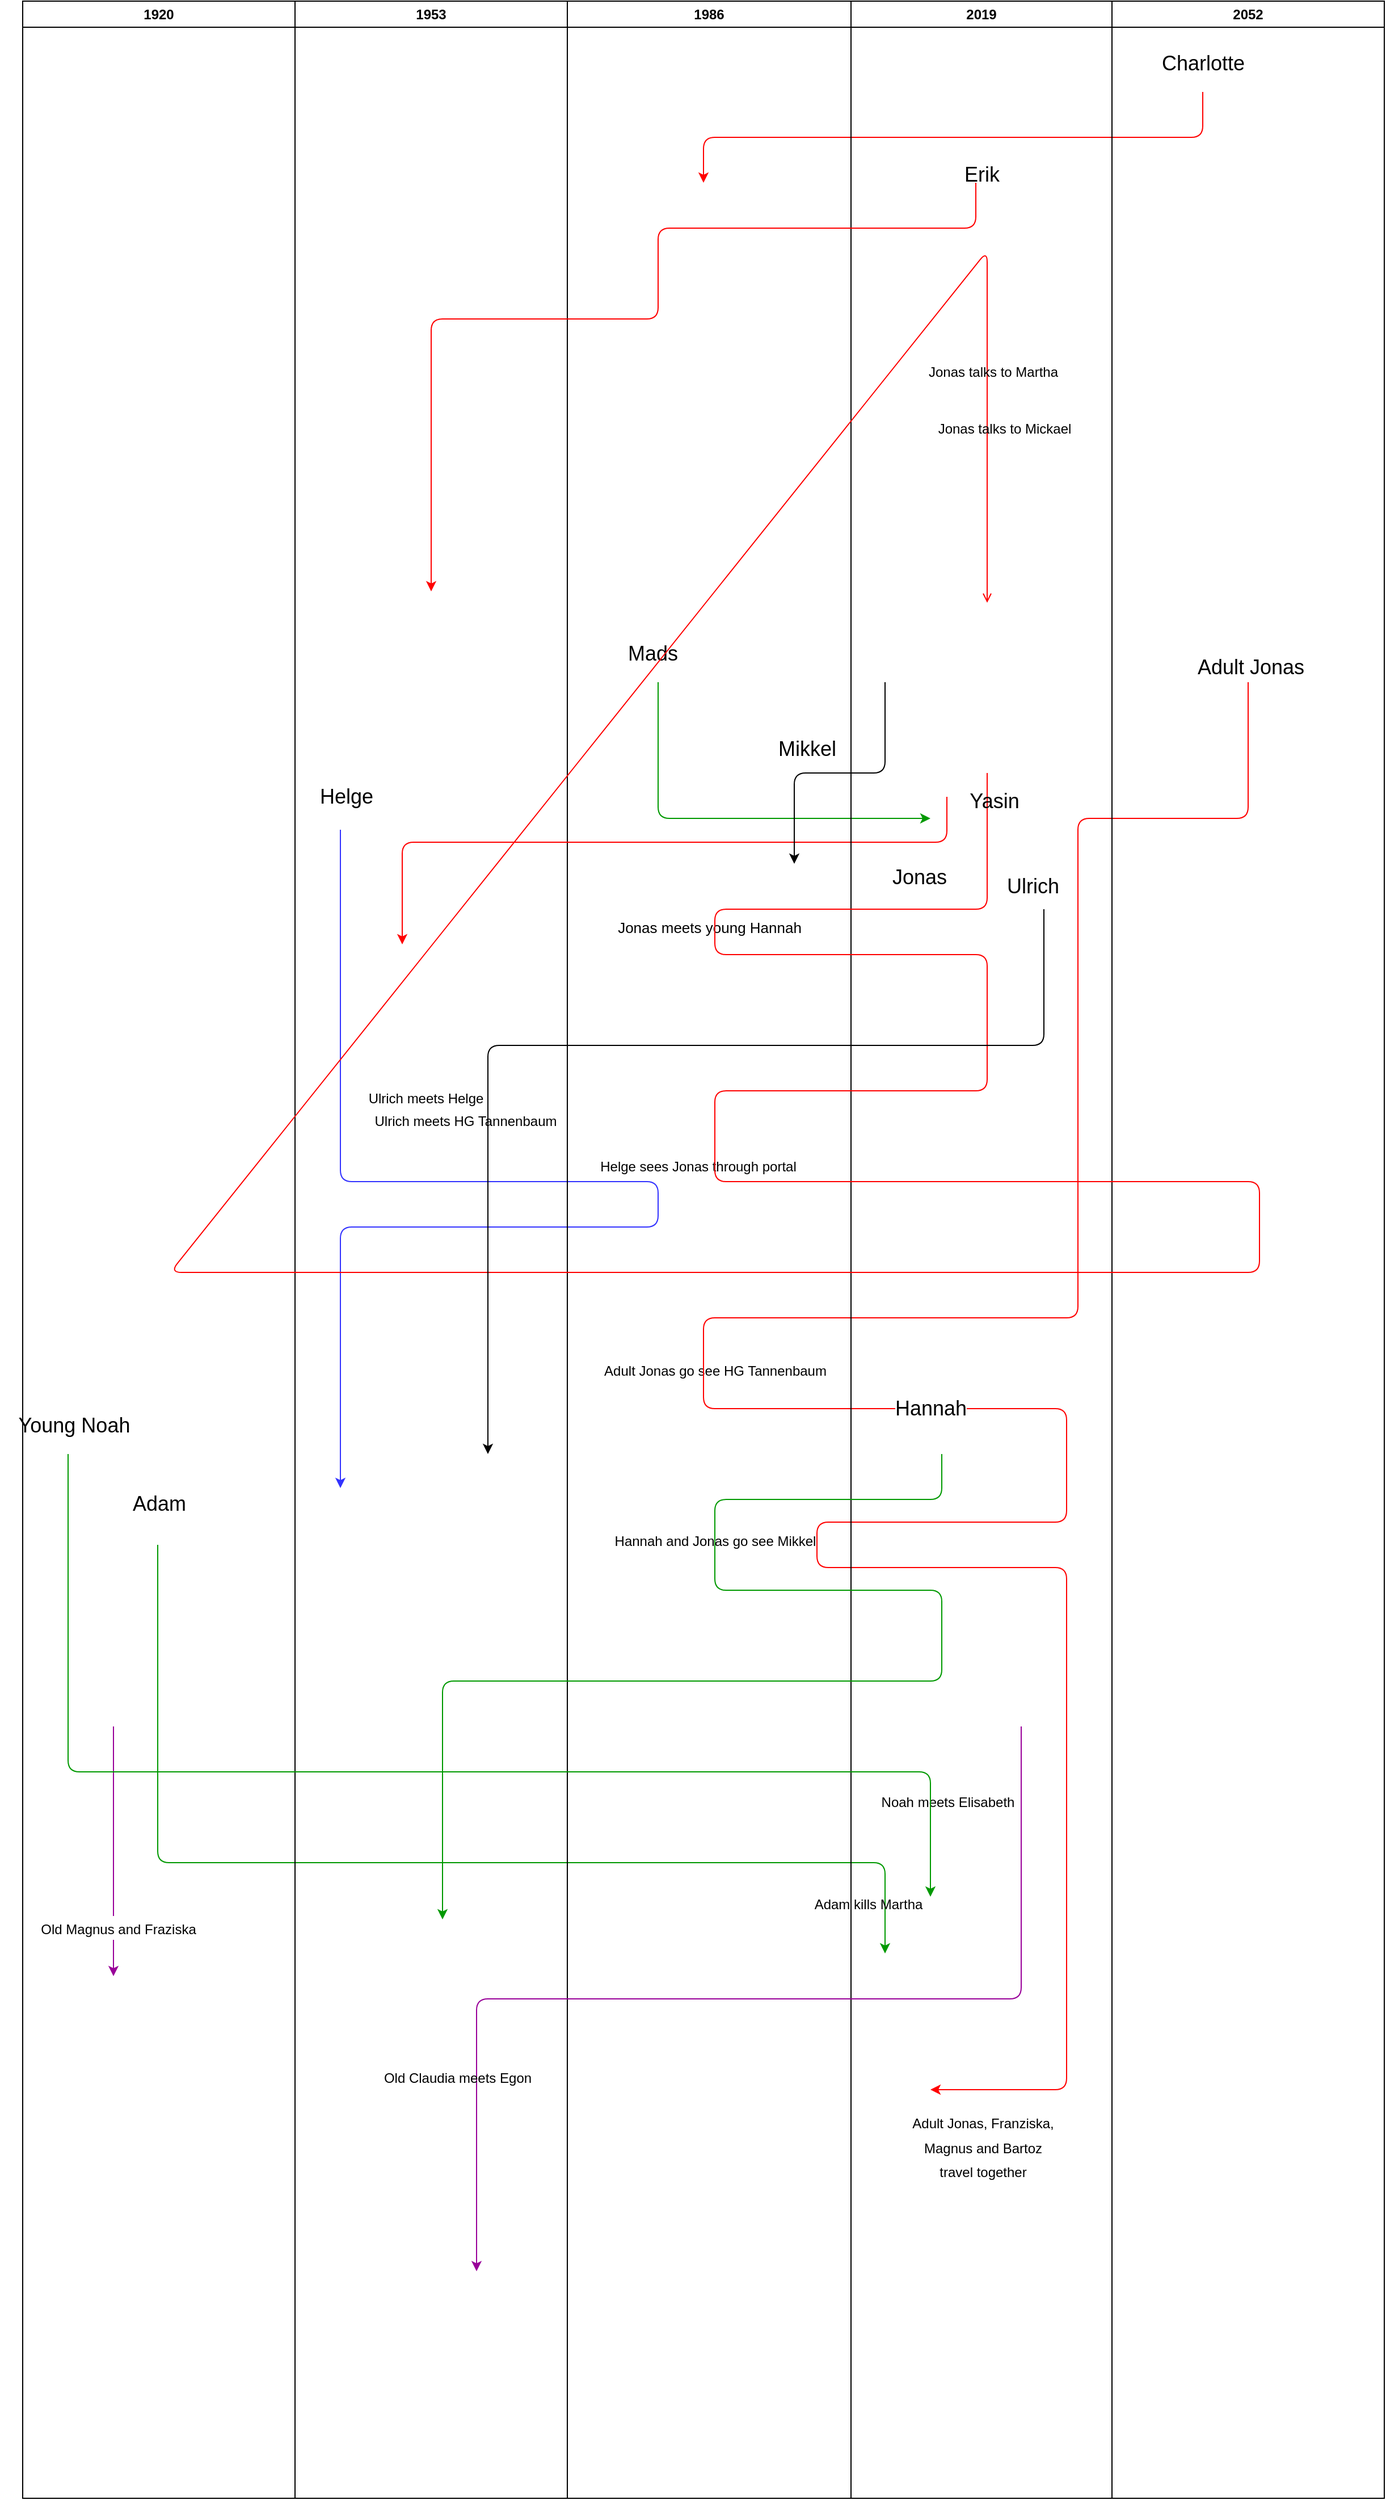 <mxfile version="12.4.3" type="github" pages="1">
  <diagram name="Page-1" id="e7e014a7-5840-1c2e-5031-d8a46d1fe8dd">
    <mxGraphModel dx="1355" dy="1579" grid="1" gridSize="10" guides="1" tooltips="1" connect="1" arrows="1" fold="1" page="1" pageScale="1" pageWidth="1169" pageHeight="826" background="#ffffff" math="0" shadow="0">
      <root>
        <mxCell id="0"/>
        <mxCell id="1" parent="0"/>
        <mxCell id="2" value="1920" style="swimlane;whiteSpace=wrap;startSize=23;" parent="1" vertex="1">
          <mxGeometry x="200" y="-600" width="240" height="2200" as="geometry"/>
        </mxCell>
        <mxCell id="4Fx-l3T1AfS1Zk8Yr6ho-14" value="" style="endArrow=classic;html=1;fontSize=18;strokeColor=#009900;rounded=1;" edge="1" parent="2">
          <mxGeometry width="50" height="50" relative="1" as="geometry">
            <mxPoint x="119" y="1360" as="sourcePoint"/>
            <mxPoint x="760" y="1720" as="targetPoint"/>
            <Array as="points">
              <mxPoint x="119" y="1640"/>
              <mxPoint x="760" y="1640"/>
            </Array>
          </mxGeometry>
        </mxCell>
        <mxCell id="4Fx-l3T1AfS1Zk8Yr6ho-15" value="Adam" style="text;html=1;align=center;verticalAlign=middle;resizable=0;points=[];;labelBackgroundColor=#ffffff;fontSize=18;" vertex="1" connectable="0" parent="4Fx-l3T1AfS1Zk8Yr6ho-14">
          <mxGeometry x="-0.85" y="3" relative="1" as="geometry">
            <mxPoint x="-2" y="-111" as="offset"/>
          </mxGeometry>
        </mxCell>
        <mxCell id="4Fx-l3T1AfS1Zk8Yr6ho-20" value="Young Noah" style="text;html=1;align=center;verticalAlign=middle;resizable=0;points=[];;autosize=1;fontSize=18;" vertex="1" parent="2">
          <mxGeometry x="-20" y="1240" width="130" height="30" as="geometry"/>
        </mxCell>
        <mxCell id="4Fx-l3T1AfS1Zk8Yr6ho-42" value="" style="endArrow=classic;html=1;strokeColor=#990099;fontSize=18;" edge="1" parent="2">
          <mxGeometry width="50" height="50" relative="1" as="geometry">
            <mxPoint x="80" y="1520" as="sourcePoint"/>
            <mxPoint x="80" y="1740" as="targetPoint"/>
          </mxGeometry>
        </mxCell>
        <mxCell id="4Fx-l3T1AfS1Zk8Yr6ho-43" value="&lt;font style=&quot;font-size: 12px&quot;&gt;Old Magnus and Fraziska&lt;/font&gt;" style="text;html=1;align=center;verticalAlign=middle;resizable=0;points=[];;labelBackgroundColor=#ffffff;fontSize=18;" vertex="1" connectable="0" parent="4Fx-l3T1AfS1Zk8Yr6ho-42">
          <mxGeometry x="0.609" y="4" relative="1" as="geometry">
            <mxPoint as="offset"/>
          </mxGeometry>
        </mxCell>
        <mxCell id="3" value="1953" style="swimlane;whiteSpace=wrap" parent="1" vertex="1">
          <mxGeometry x="440" y="-600" width="240" height="2200" as="geometry"/>
        </mxCell>
        <mxCell id="4Fx-l3T1AfS1Zk8Yr6ho-37" value="&lt;font style=&quot;font-size: 12px&quot;&gt;Ulrich meets Helge&lt;/font&gt;" style="text;html=1;align=center;verticalAlign=middle;resizable=0;points=[];;autosize=1;fontSize=18;" vertex="1" parent="3">
          <mxGeometry x="50" y="950" width="130" height="30" as="geometry"/>
        </mxCell>
        <mxCell id="4Fx-l3T1AfS1Zk8Yr6ho-36" value="" style="endArrow=classic;html=1;strokeColor=#3333FF;fontSize=18;" edge="1" parent="3">
          <mxGeometry width="50" height="50" relative="1" as="geometry">
            <mxPoint x="40" y="730" as="sourcePoint"/>
            <mxPoint x="40" y="1310" as="targetPoint"/>
            <Array as="points">
              <mxPoint x="40" y="1040"/>
              <mxPoint x="320" y="1040"/>
              <mxPoint x="320" y="1080"/>
              <mxPoint x="40" y="1080"/>
            </Array>
          </mxGeometry>
        </mxCell>
        <mxCell id="4Fx-l3T1AfS1Zk8Yr6ho-38" value="Helge" style="text;html=1;align=center;verticalAlign=middle;resizable=0;points=[];;autosize=1;fontSize=18;" vertex="1" parent="3">
          <mxGeometry x="10" y="686" width="70" height="30" as="geometry"/>
        </mxCell>
        <mxCell id="4Fx-l3T1AfS1Zk8Yr6ho-44" value="&lt;font style=&quot;font-size: 12px&quot;&gt;Ulrich meets HG Tannenbaum&lt;/font&gt;" style="text;html=1;align=center;verticalAlign=middle;resizable=0;points=[];;autosize=1;fontSize=18;" vertex="1" parent="3">
          <mxGeometry x="50" y="970" width="200" height="30" as="geometry"/>
        </mxCell>
        <mxCell id="4" value="1986" style="swimlane;whiteSpace=wrap" parent="1" vertex="1">
          <mxGeometry x="680" y="-600" width="250" height="2200" as="geometry"/>
        </mxCell>
        <mxCell id="4Fx-l3T1AfS1Zk8Yr6ho-9" value="&lt;p style=&quot;line-height: 70%&quot;&gt;&lt;font style=&quot;font-size: 13px ; line-height: 60%&quot;&gt;Jonas meets&lt;/font&gt;&lt;font style=&quot;font-size: 13px ; line-height: 60%&quot;&gt; young Hannah&lt;br&gt;&lt;/font&gt;&lt;/p&gt;&lt;p&gt;&lt;/p&gt;" style="text;html=1;align=center;verticalAlign=middle;resizable=0;points=[];;autosize=1;fontSize=18;" vertex="1" parent="4">
          <mxGeometry x="30" y="790" width="190" height="50" as="geometry"/>
        </mxCell>
        <mxCell id="4Fx-l3T1AfS1Zk8Yr6ho-22" value="" style="endArrow=classic;html=1;strokeColor=#009900;fontSize=18;" edge="1" parent="4">
          <mxGeometry width="50" height="50" relative="1" as="geometry">
            <mxPoint x="80" y="600" as="sourcePoint"/>
            <mxPoint x="320" y="720" as="targetPoint"/>
            <Array as="points">
              <mxPoint x="80" y="720"/>
            </Array>
          </mxGeometry>
        </mxCell>
        <mxCell id="4Fx-l3T1AfS1Zk8Yr6ho-23" value="Mads" style="text;html=1;align=center;verticalAlign=middle;resizable=0;points=[];;autosize=1;fontSize=18;" vertex="1" parent="4">
          <mxGeometry x="40" y="560" width="70" height="30" as="geometry"/>
        </mxCell>
        <mxCell id="4Fx-l3T1AfS1Zk8Yr6ho-26" value="&lt;font style=&quot;font-size: 12px&quot;&gt;Hannah and Jonas go see Mikkel&lt;br&gt;&lt;/font&gt;" style="text;html=1;align=center;verticalAlign=middle;resizable=0;points=[];;autosize=1;fontSize=18;" vertex="1" parent="4">
          <mxGeometry x="20" y="1340" width="220" height="30" as="geometry"/>
        </mxCell>
        <mxCell id="4Fx-l3T1AfS1Zk8Yr6ho-27" value="&lt;font style=&quot;font-size: 12px&quot;&gt;Adult Jonas go see HG Tannenbaum&lt;/font&gt;" style="text;html=1;align=center;verticalAlign=middle;resizable=0;points=[];;autosize=1;fontSize=18;" vertex="1" parent="4">
          <mxGeometry x="10" y="1190" width="240" height="30" as="geometry"/>
        </mxCell>
        <mxCell id="4Fx-l3T1AfS1Zk8Yr6ho-34" value="" style="endArrow=classic;html=1;strokeColor=#FF0000;fontSize=18;" edge="1" parent="4">
          <mxGeometry width="50" height="50" relative="1" as="geometry">
            <mxPoint x="334.5" y="701" as="sourcePoint"/>
            <mxPoint x="-145.5" y="831" as="targetPoint"/>
            <Array as="points">
              <mxPoint x="334.5" y="741"/>
              <mxPoint x="-145.5" y="741"/>
            </Array>
          </mxGeometry>
        </mxCell>
        <mxCell id="4Fx-l3T1AfS1Zk8Yr6ho-39" value="&lt;font style=&quot;font-size: 12px&quot;&gt;Helge sees Jonas through portal&lt;/font&gt;" style="text;html=1;align=center;verticalAlign=middle;resizable=0;points=[];;autosize=1;fontSize=18;" vertex="1" parent="4">
          <mxGeometry x="10" y="1010" width="210" height="30" as="geometry"/>
        </mxCell>
        <mxCell id="G8Sm1e-z4Jg3wYjVNRuD-47" value="2052" style="swimlane;whiteSpace=wrap" parent="1" vertex="1">
          <mxGeometry x="1160" y="-600" width="240" height="2200" as="geometry"/>
        </mxCell>
        <mxCell id="4Fx-l3T1AfS1Zk8Yr6ho-24" value="" style="endArrow=classic;html=1;strokeColor=#FF0000;fontSize=18;" edge="1" parent="G8Sm1e-z4Jg3wYjVNRuD-47">
          <mxGeometry width="50" height="50" relative="1" as="geometry">
            <mxPoint x="120" y="600" as="sourcePoint"/>
            <mxPoint x="-160" y="1840" as="targetPoint"/>
            <Array as="points">
              <mxPoint x="120" y="720"/>
              <mxPoint x="-30" y="720"/>
              <mxPoint x="-30" y="1160"/>
              <mxPoint x="-360" y="1160"/>
              <mxPoint x="-360" y="1240"/>
              <mxPoint x="-40" y="1240"/>
              <mxPoint x="-40" y="1340"/>
              <mxPoint x="-260" y="1340"/>
              <mxPoint x="-260" y="1380"/>
              <mxPoint x="-40" y="1380"/>
              <mxPoint x="-40" y="1840"/>
            </Array>
          </mxGeometry>
        </mxCell>
        <mxCell id="4Fx-l3T1AfS1Zk8Yr6ho-28" value="&lt;font style=&quot;font-size: 12px&quot;&gt;Adult Jonas, Franziska,&lt;br&gt;Magnus and Bartoz &lt;br&gt;travel together&lt;/font&gt;" style="text;html=1;align=center;verticalAlign=middle;resizable=0;points=[];;labelBackgroundColor=#ffffff;fontSize=18;" vertex="1" connectable="0" parent="4Fx-l3T1AfS1Zk8Yr6ho-24">
          <mxGeometry x="0.975" y="2" relative="1" as="geometry">
            <mxPoint x="13" y="48" as="offset"/>
          </mxGeometry>
        </mxCell>
        <mxCell id="4Fx-l3T1AfS1Zk8Yr6ho-29" value="" style="endArrow=classic;html=1;strokeColor=#FF0000;fontSize=18;" edge="1" parent="G8Sm1e-z4Jg3wYjVNRuD-47">
          <mxGeometry width="50" height="50" relative="1" as="geometry">
            <mxPoint x="80" y="80" as="sourcePoint"/>
            <mxPoint x="-360" y="160" as="targetPoint"/>
            <Array as="points">
              <mxPoint x="80" y="120"/>
              <mxPoint x="-360" y="120"/>
            </Array>
          </mxGeometry>
        </mxCell>
        <mxCell id="4Fx-l3T1AfS1Zk8Yr6ho-30" value="Charlotte" style="text;html=1;align=center;verticalAlign=middle;resizable=0;points=[];;autosize=1;fontSize=18;" vertex="1" parent="G8Sm1e-z4Jg3wYjVNRuD-47">
          <mxGeometry x="30" y="40" width="100" height="30" as="geometry"/>
        </mxCell>
        <mxCell id="G8Sm1e-z4Jg3wYjVNRuD-41" value="2019" style="swimlane;whiteSpace=wrap" parent="1" vertex="1">
          <mxGeometry x="930" y="-600" width="230" height="2200" as="geometry"/>
        </mxCell>
        <mxCell id="G8Sm1e-z4Jg3wYjVNRuD-43" value="" style="elbow=vertical;strokeColor=#FF0000;endArrow=open;endFill=1;rounded=1;" parent="G8Sm1e-z4Jg3wYjVNRuD-41" edge="1">
          <mxGeometry width="100" height="100" relative="1" as="geometry">
            <mxPoint x="120" y="680" as="sourcePoint"/>
            <mxPoint x="120" y="530" as="targetPoint"/>
            <Array as="points">
              <mxPoint x="120" y="800"/>
              <mxPoint x="-120" y="800"/>
              <mxPoint x="-120" y="840"/>
              <mxPoint x="120" y="840"/>
              <mxPoint x="120" y="960"/>
              <mxPoint x="-120" y="960"/>
              <mxPoint x="-120" y="1040"/>
              <mxPoint x="360" y="1040"/>
              <mxPoint x="360" y="1120"/>
              <mxPoint x="-600" y="1120"/>
              <mxPoint x="120" y="220"/>
            </Array>
          </mxGeometry>
        </mxCell>
        <mxCell id="G8Sm1e-z4Jg3wYjVNRuD-52" value="Jonas&lt;br style=&quot;font-size: 18px;&quot;&gt;" style="text;html=1;align=center;verticalAlign=middle;resizable=0;points=[];;labelBackgroundColor=#ffffff;fontSize=18;" parent="G8Sm1e-z4Jg3wYjVNRuD-43" vertex="1" connectable="0">
          <mxGeometry x="0.938" y="3" relative="1" as="geometry">
            <mxPoint x="-63.0" y="367.66" as="offset"/>
          </mxGeometry>
        </mxCell>
        <mxCell id="4Fx-l3T1AfS1Zk8Yr6ho-13" value="&lt;font style=&quot;font-size: 12px&quot;&gt;Jonas talks to Mickael&lt;/font&gt;" style="text;html=1;align=center;verticalAlign=middle;resizable=0;points=[];;autosize=1;fontSize=18;" vertex="1" parent="G8Sm1e-z4Jg3wYjVNRuD-41">
          <mxGeometry x="60" y="360" width="150" height="30" as="geometry"/>
        </mxCell>
        <mxCell id="4Fx-l3T1AfS1Zk8Yr6ho-12" value="&lt;font style=&quot;font-size: 12px&quot;&gt;Jonas talks to Martha&lt;/font&gt;" style="text;html=1;align=center;verticalAlign=middle;resizable=0;points=[];;autosize=1;fontSize=18;" vertex="1" parent="G8Sm1e-z4Jg3wYjVNRuD-41">
          <mxGeometry x="50" y="310" width="150" height="30" as="geometry"/>
        </mxCell>
        <mxCell id="4Fx-l3T1AfS1Zk8Yr6ho-17" value="" style="endArrow=classic;html=1;strokeColor=#009900;fontSize=18;" edge="1" parent="G8Sm1e-z4Jg3wYjVNRuD-41">
          <mxGeometry width="50" height="50" relative="1" as="geometry">
            <mxPoint x="80" y="1280" as="sourcePoint"/>
            <mxPoint x="-360" y="1690" as="targetPoint"/>
            <Array as="points">
              <mxPoint x="80" y="1320"/>
              <mxPoint x="-120" y="1320"/>
              <mxPoint x="-120" y="1400"/>
              <mxPoint x="80" y="1400"/>
              <mxPoint x="80" y="1480"/>
              <mxPoint x="-360" y="1480"/>
            </Array>
          </mxGeometry>
        </mxCell>
        <mxCell id="4Fx-l3T1AfS1Zk8Yr6ho-18" value="Hannah" style="text;html=1;align=center;verticalAlign=middle;resizable=0;points=[];;labelBackgroundColor=#ffffff;fontSize=18;" vertex="1" connectable="0" parent="4Fx-l3T1AfS1Zk8Yr6ho-17">
          <mxGeometry x="-0.867" y="1" relative="1" as="geometry">
            <mxPoint x="33" y="-81" as="offset"/>
          </mxGeometry>
        </mxCell>
        <mxCell id="4Fx-l3T1AfS1Zk8Yr6ho-21" value="&lt;font style=&quot;font-size: 12px&quot;&gt;Noah meets Elisabeth&lt;/font&gt;" style="text;html=1;align=center;verticalAlign=middle;resizable=0;points=[];;autosize=1;fontSize=18;" vertex="1" parent="G8Sm1e-z4Jg3wYjVNRuD-41">
          <mxGeometry x="10" y="1570" width="150" height="30" as="geometry"/>
        </mxCell>
        <mxCell id="4Fx-l3T1AfS1Zk8Yr6ho-4" value="" style="endArrow=classic;html=1;" edge="1" parent="G8Sm1e-z4Jg3wYjVNRuD-41">
          <mxGeometry width="50" height="50" relative="1" as="geometry">
            <mxPoint x="170" y="800" as="sourcePoint"/>
            <mxPoint x="-320" y="1280" as="targetPoint"/>
            <Array as="points">
              <mxPoint x="170" y="920"/>
              <mxPoint x="-320" y="920"/>
            </Array>
          </mxGeometry>
        </mxCell>
        <mxCell id="4Fx-l3T1AfS1Zk8Yr6ho-5" value="&lt;font style=&quot;font-size: 18px&quot;&gt;Ulrich&lt;/font&gt;" style="text;html=1;align=center;verticalAlign=middle;resizable=0;points=[];;labelBackgroundColor=#ffffff;" vertex="1" connectable="0" parent="4Fx-l3T1AfS1Zk8Yr6ho-4">
          <mxGeometry x="0.071" y="-2" relative="1" as="geometry">
            <mxPoint x="389" y="-138" as="offset"/>
          </mxGeometry>
        </mxCell>
        <mxCell id="4Fx-l3T1AfS1Zk8Yr6ho-33" value="Erik" style="text;html=1;align=center;verticalAlign=middle;resizable=0;points=[];;autosize=1;fontSize=18;" vertex="1" parent="G8Sm1e-z4Jg3wYjVNRuD-41">
          <mxGeometry x="90" y="138" width="50" height="30" as="geometry"/>
        </mxCell>
        <mxCell id="4Fx-l3T1AfS1Zk8Yr6ho-40" value="" style="endArrow=classic;html=1;strokeColor=#990099;fontSize=18;" edge="1" parent="G8Sm1e-z4Jg3wYjVNRuD-41">
          <mxGeometry width="50" height="50" relative="1" as="geometry">
            <mxPoint x="150" y="1520" as="sourcePoint"/>
            <mxPoint x="-330" y="2000" as="targetPoint"/>
            <Array as="points">
              <mxPoint x="150" y="1760"/>
              <mxPoint x="-330" y="1760"/>
            </Array>
          </mxGeometry>
        </mxCell>
        <mxCell id="4Fx-l3T1AfS1Zk8Yr6ho-6" value="" style="endArrow=classic;html=1;" edge="1" parent="1">
          <mxGeometry width="50" height="50" relative="1" as="geometry">
            <mxPoint x="960" as="sourcePoint"/>
            <mxPoint x="880" y="160" as="targetPoint"/>
            <Array as="points">
              <mxPoint x="960" y="80"/>
              <mxPoint x="880" y="80"/>
            </Array>
          </mxGeometry>
        </mxCell>
        <mxCell id="4Fx-l3T1AfS1Zk8Yr6ho-7" value="Mikkel" style="text;html=1;align=center;verticalAlign=middle;resizable=0;points=[];;labelBackgroundColor=#ffffff;fontSize=18;" vertex="1" connectable="0" parent="4Fx-l3T1AfS1Zk8Yr6ho-6">
          <mxGeometry x="0.333" y="1" relative="1" as="geometry">
            <mxPoint x="10" y="-21" as="offset"/>
          </mxGeometry>
        </mxCell>
        <mxCell id="4Fx-l3T1AfS1Zk8Yr6ho-19" value="" style="endArrow=classic;html=1;strokeColor=#009900;fontSize=18;" edge="1" parent="1">
          <mxGeometry width="50" height="50" relative="1" as="geometry">
            <mxPoint x="240" y="680" as="sourcePoint"/>
            <mxPoint x="1000" y="1070" as="targetPoint"/>
            <Array as="points">
              <mxPoint x="240" y="960"/>
              <mxPoint x="1000" y="960"/>
            </Array>
          </mxGeometry>
        </mxCell>
        <mxCell id="4Fx-l3T1AfS1Zk8Yr6ho-16" value="&lt;font style=&quot;font-size: 12px&quot;&gt;Adam kills Martha&lt;br&gt;&lt;/font&gt;" style="text;html=1;align=center;verticalAlign=middle;resizable=0;points=[];;autosize=1;fontSize=18;" vertex="1" parent="1">
          <mxGeometry x="880" y="1060" width="130" height="30" as="geometry"/>
        </mxCell>
        <mxCell id="4Fx-l3T1AfS1Zk8Yr6ho-25" value="Adult Jonas" style="text;html=1;align=center;verticalAlign=middle;resizable=0;points=[];;autosize=1;fontSize=18;" vertex="1" parent="1">
          <mxGeometry x="1222" y="-28" width="120" height="30" as="geometry"/>
        </mxCell>
        <mxCell id="4Fx-l3T1AfS1Zk8Yr6ho-32" value="" style="endArrow=classic;html=1;strokeColor=#FF0000;fontSize=18;" edge="1" parent="1">
          <mxGeometry width="50" height="50" relative="1" as="geometry">
            <mxPoint x="1040" y="-440" as="sourcePoint"/>
            <mxPoint x="560" y="-80" as="targetPoint"/>
            <Array as="points">
              <mxPoint x="1040" y="-400"/>
              <mxPoint x="760" y="-400"/>
              <mxPoint x="760" y="-320"/>
              <mxPoint x="560" y="-320"/>
            </Array>
          </mxGeometry>
        </mxCell>
        <mxCell id="4Fx-l3T1AfS1Zk8Yr6ho-35" value="Yasin" style="text;html=1;align=center;verticalAlign=middle;resizable=0;points=[];;autosize=1;fontSize=18;" vertex="1" parent="1">
          <mxGeometry x="1025.5" y="90" width="60" height="30" as="geometry"/>
        </mxCell>
        <mxCell id="4Fx-l3T1AfS1Zk8Yr6ho-41" value="&lt;font style=&quot;font-size: 12px&quot;&gt;Old Claudia meets Egon&lt;/font&gt;" style="text;html=1;align=center;verticalAlign=middle;resizable=0;points=[];;autosize=1;fontSize=18;" vertex="1" parent="1">
          <mxGeometry x="503" y="1213" width="160" height="30" as="geometry"/>
        </mxCell>
      </root>
    </mxGraphModel>
  </diagram>
</mxfile>
